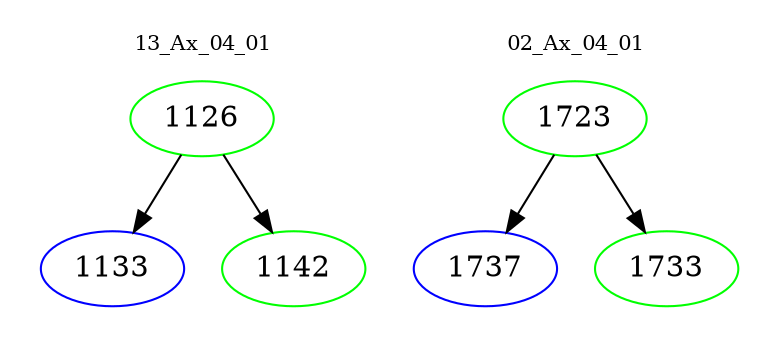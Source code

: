 digraph{
subgraph cluster_0 {
color = white
label = "13_Ax_04_01";
fontsize=10;
T0_1126 [label="1126", color="green"]
T0_1126 -> T0_1133 [color="black"]
T0_1133 [label="1133", color="blue"]
T0_1126 -> T0_1142 [color="black"]
T0_1142 [label="1142", color="green"]
}
subgraph cluster_1 {
color = white
label = "02_Ax_04_01";
fontsize=10;
T1_1723 [label="1723", color="green"]
T1_1723 -> T1_1737 [color="black"]
T1_1737 [label="1737", color="blue"]
T1_1723 -> T1_1733 [color="black"]
T1_1733 [label="1733", color="green"]
}
}
